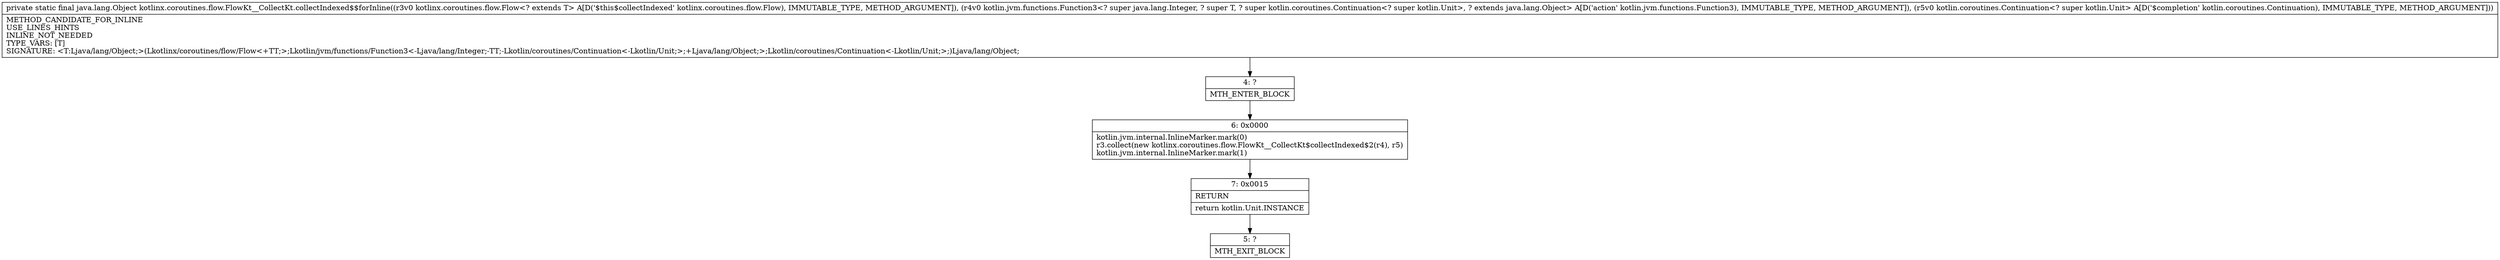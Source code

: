digraph "CFG forkotlinx.coroutines.flow.FlowKt__CollectKt.collectIndexed$$forInline(Lkotlinx\/coroutines\/flow\/Flow;Lkotlin\/jvm\/functions\/Function3;Lkotlin\/coroutines\/Continuation;)Ljava\/lang\/Object;" {
Node_4 [shape=record,label="{4\:\ ?|MTH_ENTER_BLOCK\l}"];
Node_6 [shape=record,label="{6\:\ 0x0000|kotlin.jvm.internal.InlineMarker.mark(0)\lr3.collect(new kotlinx.coroutines.flow.FlowKt__CollectKt$collectIndexed$2(r4), r5)\lkotlin.jvm.internal.InlineMarker.mark(1)\l}"];
Node_7 [shape=record,label="{7\:\ 0x0015|RETURN\l|return kotlin.Unit.INSTANCE\l}"];
Node_5 [shape=record,label="{5\:\ ?|MTH_EXIT_BLOCK\l}"];
MethodNode[shape=record,label="{private static final java.lang.Object kotlinx.coroutines.flow.FlowKt__CollectKt.collectIndexed$$forInline((r3v0 kotlinx.coroutines.flow.Flow\<? extends T\> A[D('$this$collectIndexed' kotlinx.coroutines.flow.Flow), IMMUTABLE_TYPE, METHOD_ARGUMENT]), (r4v0 kotlin.jvm.functions.Function3\<? super java.lang.Integer, ? super T, ? super kotlin.coroutines.Continuation\<? super kotlin.Unit\>, ? extends java.lang.Object\> A[D('action' kotlin.jvm.functions.Function3), IMMUTABLE_TYPE, METHOD_ARGUMENT]), (r5v0 kotlin.coroutines.Continuation\<? super kotlin.Unit\> A[D('$completion' kotlin.coroutines.Continuation), IMMUTABLE_TYPE, METHOD_ARGUMENT]))  | METHOD_CANDIDATE_FOR_INLINE\lUSE_LINES_HINTS\lINLINE_NOT_NEEDED\lTYPE_VARS: [T]\lSIGNATURE: \<T:Ljava\/lang\/Object;\>(Lkotlinx\/coroutines\/flow\/Flow\<+TT;\>;Lkotlin\/jvm\/functions\/Function3\<\-Ljava\/lang\/Integer;\-TT;\-Lkotlin\/coroutines\/Continuation\<\-Lkotlin\/Unit;\>;+Ljava\/lang\/Object;\>;Lkotlin\/coroutines\/Continuation\<\-Lkotlin\/Unit;\>;)Ljava\/lang\/Object;\l}"];
MethodNode -> Node_4;Node_4 -> Node_6;
Node_6 -> Node_7;
Node_7 -> Node_5;
}

